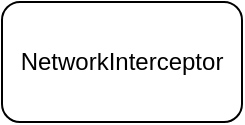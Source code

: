 <mxfile>
    <diagram id="K55PYWBzK-fpzvSlYXF1" name="Page-1">
        <mxGraphModel dx="857" dy="537" grid="1" gridSize="10" guides="1" tooltips="1" connect="1" arrows="1" fold="1" page="1" pageScale="1" pageWidth="850" pageHeight="1100" math="0" shadow="0">
            <root>
                <mxCell id="0"/>
                <mxCell id="1" parent="0"/>
                <mxCell id="207" value="NetworkInterceptor" style="rounded=1;whiteSpace=wrap;html=1;" vertex="1" parent="1">
                    <mxGeometry x="40" y="170" width="120" height="60" as="geometry"/>
                </mxCell>
            </root>
        </mxGraphModel>
    </diagram>
</mxfile>